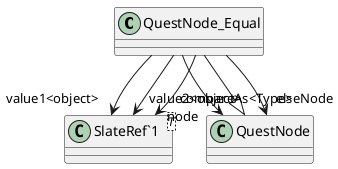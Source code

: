 @startuml
class QuestNode_Equal {
}
class "SlateRef`1"<T> {
}
QuestNode <|-- QuestNode_Equal
QuestNode_Equal --> "value1<object>" "SlateRef`1"
QuestNode_Equal --> "value2<object>" "SlateRef`1"
QuestNode_Equal --> "compareAs<Type>" "SlateRef`1"
QuestNode_Equal --> "node" QuestNode
QuestNode_Equal --> "elseNode" QuestNode
@enduml
